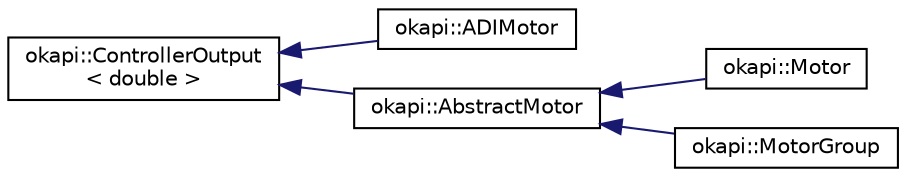digraph "Graphical Class Hierarchy"
{
 // LATEX_PDF_SIZE
  edge [fontname="Helvetica",fontsize="10",labelfontname="Helvetica",labelfontsize="10"];
  node [fontname="Helvetica",fontsize="10",shape=record];
  rankdir="LR";
  Node0 [label="okapi::ControllerOutput\l\< double \>",height=0.2,width=0.4,color="black", fillcolor="white", style="filled",URL="$classokapi_1_1ControllerOutput.html",tooltip=" "];
  Node0 -> Node1 [dir="back",color="midnightblue",fontsize="10",style="solid",fontname="Helvetica"];
  Node1 [label="okapi::ADIMotor",height=0.2,width=0.4,color="black", fillcolor="white", style="filled",URL="$classokapi_1_1ADIMotor.html",tooltip=" "];
  Node0 -> Node2 [dir="back",color="midnightblue",fontsize="10",style="solid",fontname="Helvetica"];
  Node2 [label="okapi::AbstractMotor",height=0.2,width=0.4,color="black", fillcolor="white", style="filled",URL="$classokapi_1_1AbstractMotor.html",tooltip=" "];
  Node2 -> Node3 [dir="back",color="midnightblue",fontsize="10",style="solid",fontname="Helvetica"];
  Node3 [label="okapi::Motor",height=0.2,width=0.4,color="black", fillcolor="white", style="filled",URL="$classokapi_1_1Motor.html",tooltip=" "];
  Node2 -> Node4 [dir="back",color="midnightblue",fontsize="10",style="solid",fontname="Helvetica"];
  Node4 [label="okapi::MotorGroup",height=0.2,width=0.4,color="black", fillcolor="white", style="filled",URL="$classokapi_1_1MotorGroup.html",tooltip=" "];
}
